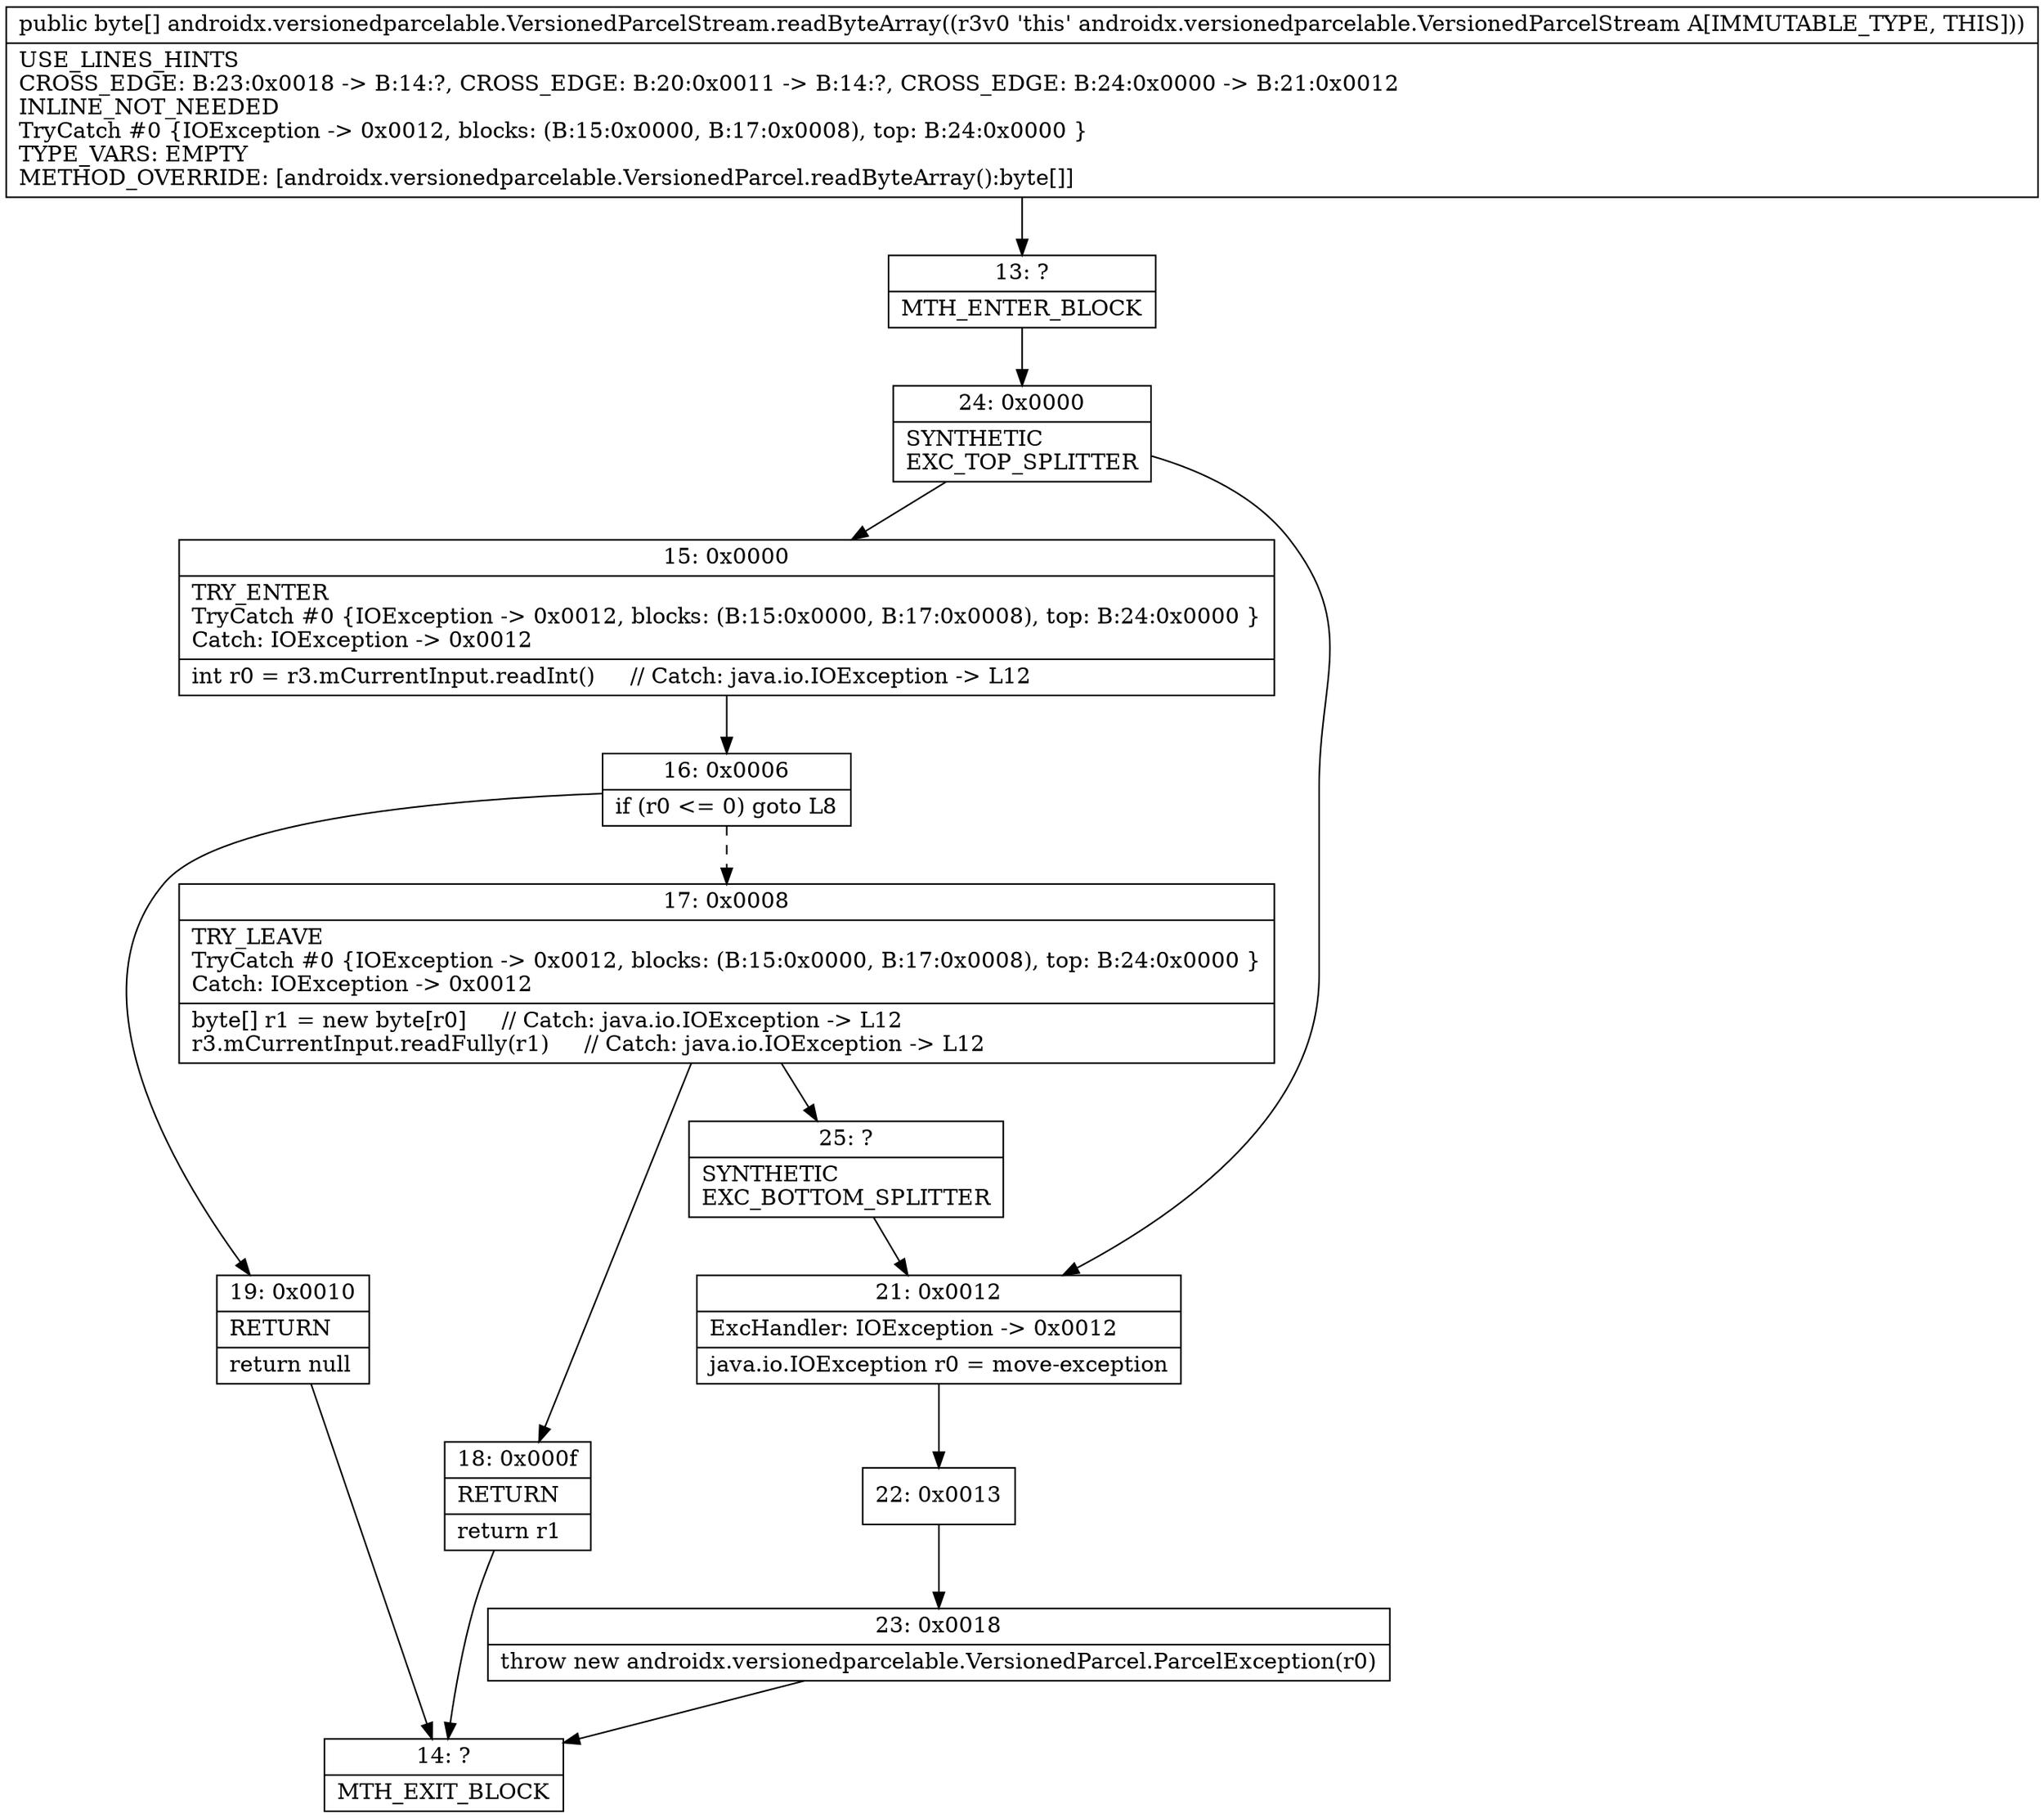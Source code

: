 digraph "CFG forandroidx.versionedparcelable.VersionedParcelStream.readByteArray()[B" {
Node_13 [shape=record,label="{13\:\ ?|MTH_ENTER_BLOCK\l}"];
Node_24 [shape=record,label="{24\:\ 0x0000|SYNTHETIC\lEXC_TOP_SPLITTER\l}"];
Node_15 [shape=record,label="{15\:\ 0x0000|TRY_ENTER\lTryCatch #0 \{IOException \-\> 0x0012, blocks: (B:15:0x0000, B:17:0x0008), top: B:24:0x0000 \}\lCatch: IOException \-\> 0x0012\l|int r0 = r3.mCurrentInput.readInt()     \/\/ Catch: java.io.IOException \-\> L12\l}"];
Node_16 [shape=record,label="{16\:\ 0x0006|if (r0 \<= 0) goto L8\l}"];
Node_17 [shape=record,label="{17\:\ 0x0008|TRY_LEAVE\lTryCatch #0 \{IOException \-\> 0x0012, blocks: (B:15:0x0000, B:17:0x0008), top: B:24:0x0000 \}\lCatch: IOException \-\> 0x0012\l|byte[] r1 = new byte[r0]     \/\/ Catch: java.io.IOException \-\> L12\lr3.mCurrentInput.readFully(r1)     \/\/ Catch: java.io.IOException \-\> L12\l}"];
Node_18 [shape=record,label="{18\:\ 0x000f|RETURN\l|return r1\l}"];
Node_14 [shape=record,label="{14\:\ ?|MTH_EXIT_BLOCK\l}"];
Node_25 [shape=record,label="{25\:\ ?|SYNTHETIC\lEXC_BOTTOM_SPLITTER\l}"];
Node_19 [shape=record,label="{19\:\ 0x0010|RETURN\l|return null\l}"];
Node_21 [shape=record,label="{21\:\ 0x0012|ExcHandler: IOException \-\> 0x0012\l|java.io.IOException r0 = move\-exception\l}"];
Node_22 [shape=record,label="{22\:\ 0x0013}"];
Node_23 [shape=record,label="{23\:\ 0x0018|throw new androidx.versionedparcelable.VersionedParcel.ParcelException(r0)\l}"];
MethodNode[shape=record,label="{public byte[] androidx.versionedparcelable.VersionedParcelStream.readByteArray((r3v0 'this' androidx.versionedparcelable.VersionedParcelStream A[IMMUTABLE_TYPE, THIS]))  | USE_LINES_HINTS\lCROSS_EDGE: B:23:0x0018 \-\> B:14:?, CROSS_EDGE: B:20:0x0011 \-\> B:14:?, CROSS_EDGE: B:24:0x0000 \-\> B:21:0x0012\lINLINE_NOT_NEEDED\lTryCatch #0 \{IOException \-\> 0x0012, blocks: (B:15:0x0000, B:17:0x0008), top: B:24:0x0000 \}\lTYPE_VARS: EMPTY\lMETHOD_OVERRIDE: [androidx.versionedparcelable.VersionedParcel.readByteArray():byte[]]\l}"];
MethodNode -> Node_13;Node_13 -> Node_24;
Node_24 -> Node_15;
Node_24 -> Node_21;
Node_15 -> Node_16;
Node_16 -> Node_17[style=dashed];
Node_16 -> Node_19;
Node_17 -> Node_18;
Node_17 -> Node_25;
Node_18 -> Node_14;
Node_25 -> Node_21;
Node_19 -> Node_14;
Node_21 -> Node_22;
Node_22 -> Node_23;
Node_23 -> Node_14;
}

